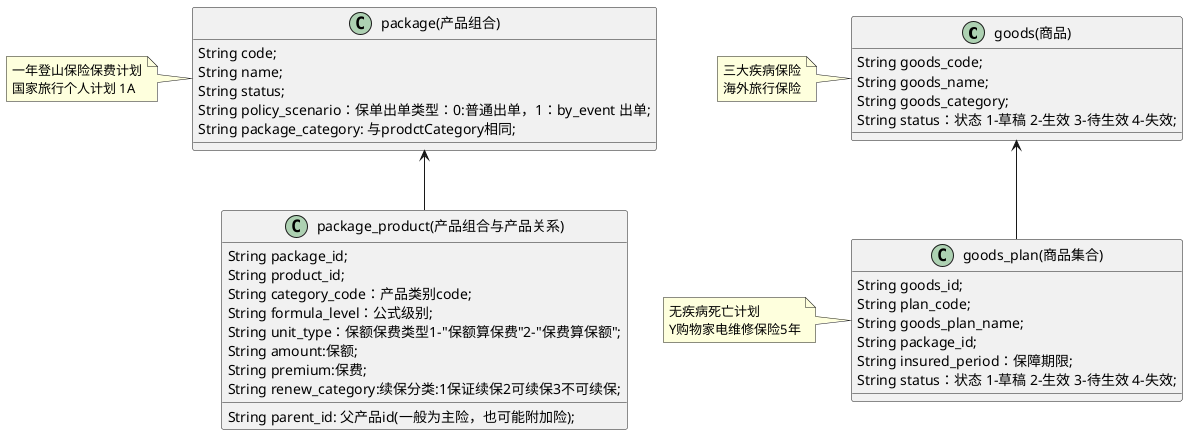 @startuml


class "goods(商品)" as goods{
    String goods_code;
    String goods_name;
    String goods_category;
    String status：状态 1-草稿 2-生效 3-待生效 4-失效;
}
note left:三大疾病保险\n海外旅行保险

class "goods_plan(商品集合)" as goods_plan{
    String goods_id;
    String plan_code;
    String goods_plan_name;
    String package_id;
    String insured_period：保障期限;
    String status：状态 1-草稿 2-生效 3-待生效 4-失效;
}
note left:无疾病死亡计划\nY购物家电维修保险5年

goods_plan-up->goods


class "package(产品组合)" as package{
    String code;
    String name;
    String status;
    String policy_scenario：保单出单类型：0:普通出单，1：by_event 出单;
    String package_category: 与prodctCategory相同;
}
note left:一年登山保险保费计划\n国家旅行个人计划 1A


class "package_product(产品组合与产品关系)" as package_product{
    String package_id;
    String product_id;
    String category_code：产品类别code;
    String formula_level：公式级别;
    String parent_id: 父产品id(一般为主险，也可能附加险);
    String unit_type：保额保费类型1-"保额算保费"2-"保费算保额";
    String amount:保额;
    String premium:保费;
    String renew_category:续保分类:1保证续保2可续保3不可续保;
}

package_product-up->package


@enduml